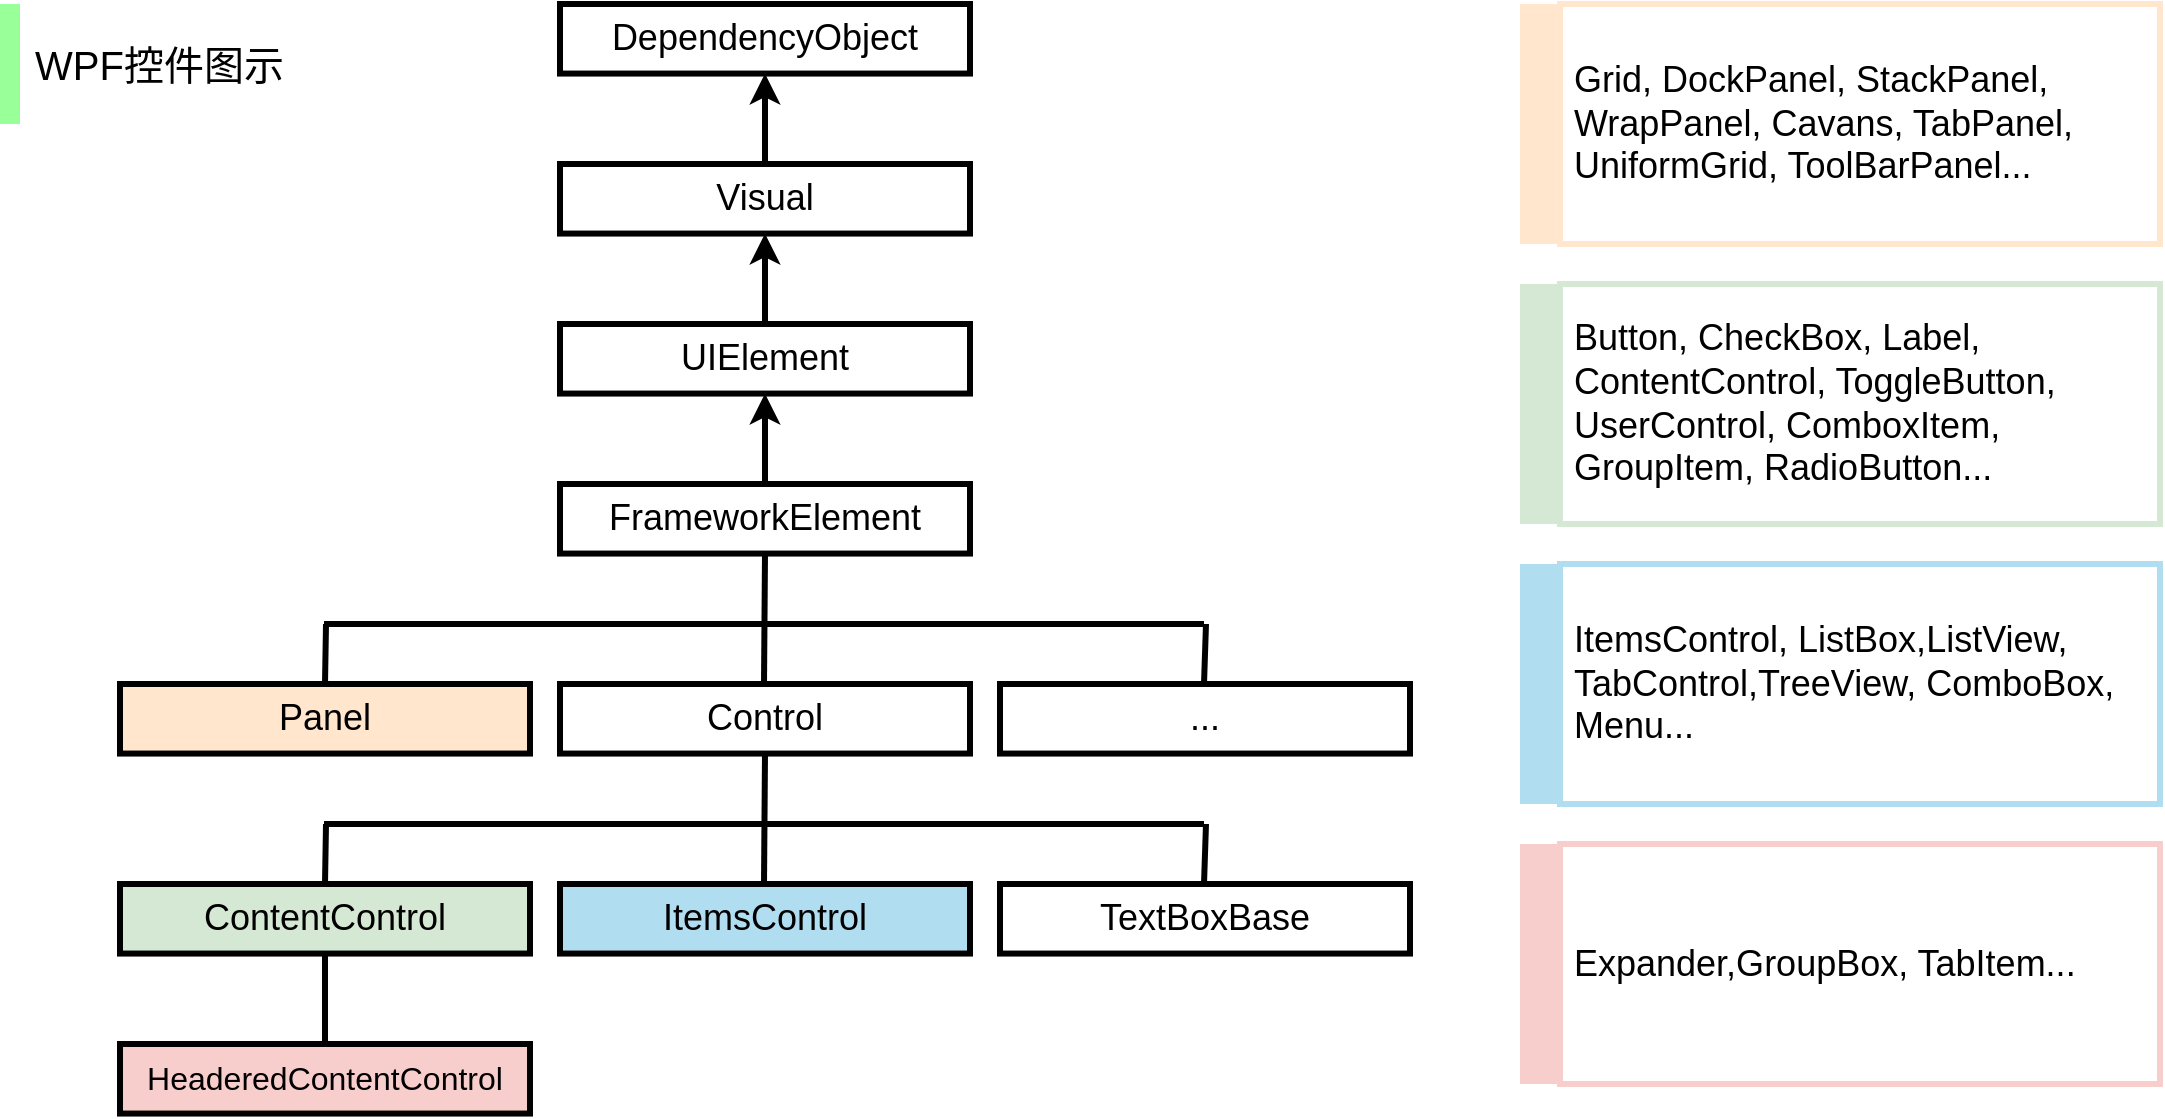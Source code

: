 <mxfile version="13.3.5" type="device"><diagram id="5Zu2Wgwj4MPEsGEOf3bv" name="Page-1"><mxGraphModel dx="1086" dy="626" grid="1" gridSize="10" guides="1" tooltips="1" connect="1" arrows="1" fold="1" page="1" pageScale="1" pageWidth="1169" pageHeight="827" math="0" shadow="0"><root><mxCell id="0"/><mxCell id="1" parent="0"/><mxCell id="ib-GKQH8thpxcO6LXOBj-1" value="&amp;nbsp;WPF控件图示" style="rounded=0;whiteSpace=wrap;html=1;strokeColor=none;fontSize=20;align=left;" vertex="1" parent="1"><mxGeometry x="50" y="40" width="210" height="60" as="geometry"/></mxCell><mxCell id="ib-GKQH8thpxcO6LXOBj-2" value="" style="rounded=0;whiteSpace=wrap;html=1;fontSize=15;strokeColor=none;fillColor=#99FF99;" vertex="1" parent="1"><mxGeometry x="40" y="40" width="10" height="60" as="geometry"/></mxCell><mxCell id="ib-GKQH8thpxcO6LXOBj-18" value="HeaderedContentControl" style="rounded=0;whiteSpace=wrap;html=1;fontSize=16;fillColor=#f8cecc;strokeWidth=3;gradientColor=none;" vertex="1" parent="1"><mxGeometry x="100" y="560" width="205" height="34.78" as="geometry"/></mxCell><mxCell id="ib-GKQH8thpxcO6LXOBj-19" value="Grid, DockPanel, StackPanel, WrapPanel, Cavans, TabPanel, UniformGrid, ToolBarPanel..." style="rounded=0;whiteSpace=wrap;html=1;fillColor=#FFFFFF;fontSize=18;align=left;strokeColor=#FFE6CC;strokeWidth=3;perimeterSpacing=0;spacingLeft=5;" vertex="1" parent="1"><mxGeometry x="820" y="40" width="300" height="120" as="geometry"/></mxCell><mxCell id="ib-GKQH8thpxcO6LXOBj-20" value="" style="rounded=0;whiteSpace=wrap;html=1;fillColor=#ffe6cc;fontSize=15;strokeColor=none;" vertex="1" parent="1"><mxGeometry x="800" y="40" width="20" height="120" as="geometry"/></mxCell><mxCell id="ib-GKQH8thpxcO6LXOBj-25" value="Button, CheckBox, Label, ContentControl, ToggleButton, UserControl, ComboxItem, GroupItem, RadioButton..." style="rounded=0;whiteSpace=wrap;html=1;fontSize=18;align=left;spacingLeft=5;fillColor=#FFFFFF;strokeWidth=3;strokeColor=#d5e8d4;" vertex="1" parent="1"><mxGeometry x="820" y="180" width="300" height="120" as="geometry"/></mxCell><mxCell id="ib-GKQH8thpxcO6LXOBj-26" value="" style="rounded=0;whiteSpace=wrap;html=1;fillColor=#d5e8d4;fontSize=15;gradientColor=none;strokeColor=none;" vertex="1" parent="1"><mxGeometry x="800" y="180" width="20" height="120" as="geometry"/></mxCell><mxCell id="ib-GKQH8thpxcO6LXOBj-27" value="ItemsControl, ListBox,ListView, TabControl,TreeView, ComboBox, Menu..." style="rounded=0;whiteSpace=wrap;html=1;fillColor=#FFFFFF;fontSize=18;align=left;spacingLeft=5;strokeWidth=3;strokeColor=#b1ddf0;" vertex="1" parent="1"><mxGeometry x="820" y="320" width="300" height="120" as="geometry"/></mxCell><mxCell id="ib-GKQH8thpxcO6LXOBj-28" value="" style="rounded=0;whiteSpace=wrap;html=1;fillColor=#b1ddf0;fontSize=15;strokeColor=none;" vertex="1" parent="1"><mxGeometry x="800" y="320" width="20" height="120" as="geometry"/></mxCell><mxCell id="ib-GKQH8thpxcO6LXOBj-29" value="Expander,GroupBox, TabItem..." style="rounded=0;whiteSpace=wrap;html=1;fillColor=#FFFFFF;fontSize=18;align=left;spacingLeft=5;strokeColor=#f8cecc;strokeWidth=3;" vertex="1" parent="1"><mxGeometry x="820" y="460" width="300" height="120" as="geometry"/></mxCell><mxCell id="ib-GKQH8thpxcO6LXOBj-30" value="" style="rounded=0;whiteSpace=wrap;html=1;fillColor=#f8cecc;fontSize=15;gradientColor=none;strokeColor=none;" vertex="1" parent="1"><mxGeometry x="800" y="460" width="20" height="120" as="geometry"/></mxCell><mxCell id="ib-GKQH8thpxcO6LXOBj-33" value="DependencyObject" style="rounded=0;whiteSpace=wrap;html=1;fontSize=18;fillColor=#FFFFFF;strokeWidth=3;" vertex="1" parent="1"><mxGeometry x="320" y="40" width="205" height="34.78" as="geometry"/></mxCell><mxCell id="ib-GKQH8thpxcO6LXOBj-34" value="Visual" style="rounded=0;whiteSpace=wrap;html=1;fontSize=18;fillColor=#FFFFFF;strokeWidth=3;" vertex="1" parent="1"><mxGeometry x="320" y="120" width="205" height="34.78" as="geometry"/></mxCell><mxCell id="ib-GKQH8thpxcO6LXOBj-35" value="UIElement" style="rounded=0;whiteSpace=wrap;html=1;fontSize=18;fillColor=#FFFFFF;strokeWidth=3;" vertex="1" parent="1"><mxGeometry x="320" y="200" width="205" height="34.78" as="geometry"/></mxCell><mxCell id="ib-GKQH8thpxcO6LXOBj-36" value="FrameworkElement" style="rounded=0;whiteSpace=wrap;html=1;fontSize=18;fillColor=#FFFFFF;strokeWidth=3;" vertex="1" parent="1"><mxGeometry x="320" y="280" width="205" height="34.78" as="geometry"/></mxCell><mxCell id="ib-GKQH8thpxcO6LXOBj-37" value="Panel" style="rounded=0;whiteSpace=wrap;html=1;fontSize=18;fillColor=#ffe6cc;strokeWidth=3;" vertex="1" parent="1"><mxGeometry x="100" y="380" width="205" height="34.78" as="geometry"/></mxCell><mxCell id="ib-GKQH8thpxcO6LXOBj-38" value="Control" style="rounded=0;whiteSpace=wrap;html=1;fontSize=18;fillColor=#FFFFFF;strokeWidth=3;" vertex="1" parent="1"><mxGeometry x="320" y="380" width="205" height="34.78" as="geometry"/></mxCell><mxCell id="ib-GKQH8thpxcO6LXOBj-39" value="..." style="rounded=0;whiteSpace=wrap;html=1;fontSize=18;fillColor=#FFFFFF;strokeWidth=3;" vertex="1" parent="1"><mxGeometry x="540" y="380" width="205" height="34.78" as="geometry"/></mxCell><mxCell id="ib-GKQH8thpxcO6LXOBj-40" value="TextBoxBase" style="rounded=0;whiteSpace=wrap;html=1;fontSize=18;fillColor=#FFFFFF;strokeWidth=3;" vertex="1" parent="1"><mxGeometry x="540" y="480" width="205" height="34.78" as="geometry"/></mxCell><mxCell id="ib-GKQH8thpxcO6LXOBj-41" value="ItemsControl" style="rounded=0;whiteSpace=wrap;html=1;fontSize=18;fillColor=#b1ddf0;strokeWidth=3;" vertex="1" parent="1"><mxGeometry x="320" y="480" width="205" height="34.78" as="geometry"/></mxCell><mxCell id="ib-GKQH8thpxcO6LXOBj-42" value="ContentControl" style="rounded=0;whiteSpace=wrap;html=1;fontSize=18;fillColor=#d5e8d4;strokeWidth=3;gradientColor=none;" vertex="1" parent="1"><mxGeometry x="100" y="480" width="205" height="34.78" as="geometry"/></mxCell><mxCell id="ib-GKQH8thpxcO6LXOBj-43" value="" style="endArrow=none;html=1;fontSize=20;exitX=0.5;exitY=0;exitDx=0;exitDy=0;strokeWidth=3;" edge="1" parent="1" source="ib-GKQH8thpxcO6LXOBj-37"><mxGeometry width="50" height="50" relative="1" as="geometry"><mxPoint x="190" y="300" as="sourcePoint"/><mxPoint x="203" y="350" as="targetPoint"/></mxGeometry></mxCell><mxCell id="ib-GKQH8thpxcO6LXOBj-44" value="" style="endArrow=none;html=1;fontSize=20;exitX=0.5;exitY=0;exitDx=0;exitDy=0;entryX=0.5;entryY=1;entryDx=0;entryDy=0;strokeWidth=3;" edge="1" parent="1" target="ib-GKQH8thpxcO6LXOBj-36"><mxGeometry width="50" height="50" relative="1" as="geometry"><mxPoint x="422" y="380" as="sourcePoint"/><mxPoint x="422.5" y="340" as="targetPoint"/></mxGeometry></mxCell><mxCell id="ib-GKQH8thpxcO6LXOBj-45" value="" style="endArrow=none;html=1;fontSize=20;exitX=0.5;exitY=0;exitDx=0;exitDy=0;strokeWidth=3;" edge="1" parent="1"><mxGeometry width="50" height="50" relative="1" as="geometry"><mxPoint x="642" y="380" as="sourcePoint"/><mxPoint x="643" y="350" as="targetPoint"/></mxGeometry></mxCell><mxCell id="ib-GKQH8thpxcO6LXOBj-46" value="" style="endArrow=none;html=1;fontSize=20;strokeWidth=3;" edge="1" parent="1"><mxGeometry width="50" height="50" relative="1" as="geometry"><mxPoint x="202" y="350" as="sourcePoint"/><mxPoint x="642" y="350" as="targetPoint"/></mxGeometry></mxCell><mxCell id="ib-GKQH8thpxcO6LXOBj-47" value="" style="endArrow=none;html=1;fontSize=20;exitX=0.5;exitY=0;exitDx=0;exitDy=0;entryX=0.5;entryY=1;entryDx=0;entryDy=0;strokeWidth=3;" edge="1" parent="1"><mxGeometry width="50" height="50" relative="1" as="geometry"><mxPoint x="422" y="480" as="sourcePoint"/><mxPoint x="422.5" y="414.78" as="targetPoint"/></mxGeometry></mxCell><mxCell id="ib-GKQH8thpxcO6LXOBj-49" value="" style="endArrow=none;html=1;fontSize=20;exitX=0.5;exitY=0;exitDx=0;exitDy=0;strokeWidth=3;" edge="1" parent="1"><mxGeometry width="50" height="50" relative="1" as="geometry"><mxPoint x="202.5" y="480" as="sourcePoint"/><mxPoint x="203" y="450" as="targetPoint"/></mxGeometry></mxCell><mxCell id="ib-GKQH8thpxcO6LXOBj-50" value="" style="endArrow=none;html=1;fontSize=20;exitX=0.5;exitY=0;exitDx=0;exitDy=0;strokeWidth=3;" edge="1" parent="1"><mxGeometry width="50" height="50" relative="1" as="geometry"><mxPoint x="642" y="480" as="sourcePoint"/><mxPoint x="643" y="450" as="targetPoint"/></mxGeometry></mxCell><mxCell id="ib-GKQH8thpxcO6LXOBj-51" value="" style="endArrow=none;html=1;fontSize=20;strokeWidth=3;" edge="1" parent="1"><mxGeometry width="50" height="50" relative="1" as="geometry"><mxPoint x="202" y="450" as="sourcePoint"/><mxPoint x="642" y="450" as="targetPoint"/></mxGeometry></mxCell><mxCell id="ib-GKQH8thpxcO6LXOBj-52" value="" style="endArrow=none;html=1;fontSize=20;exitX=0.5;exitY=0;exitDx=0;exitDy=0;strokeWidth=3;" edge="1" parent="1" source="ib-GKQH8thpxcO6LXOBj-18"><mxGeometry width="50" height="50" relative="1" as="geometry"><mxPoint x="202" y="544.78" as="sourcePoint"/><mxPoint x="202.5" y="514.78" as="targetPoint"/></mxGeometry></mxCell><mxCell id="ib-GKQH8thpxcO6LXOBj-54" value="" style="endArrow=classic;html=1;strokeWidth=3;fontSize=16;entryX=0.5;entryY=1;entryDx=0;entryDy=0;exitX=0.5;exitY=0;exitDx=0;exitDy=0;" edge="1" parent="1" source="ib-GKQH8thpxcO6LXOBj-36" target="ib-GKQH8thpxcO6LXOBj-35"><mxGeometry width="50" height="50" relative="1" as="geometry"><mxPoint x="410" y="290" as="sourcePoint"/><mxPoint x="460" y="240" as="targetPoint"/></mxGeometry></mxCell><mxCell id="ib-GKQH8thpxcO6LXOBj-55" value="" style="endArrow=classic;html=1;strokeWidth=3;fontSize=16;exitX=0.5;exitY=0;exitDx=0;exitDy=0;entryX=0.5;entryY=1;entryDx=0;entryDy=0;" edge="1" parent="1" source="ib-GKQH8thpxcO6LXOBj-35" target="ib-GKQH8thpxcO6LXOBj-34"><mxGeometry width="50" height="50" relative="1" as="geometry"><mxPoint x="400" y="200" as="sourcePoint"/><mxPoint x="450" y="150" as="targetPoint"/></mxGeometry></mxCell><mxCell id="ib-GKQH8thpxcO6LXOBj-56" value="" style="endArrow=classic;html=1;strokeWidth=3;fontSize=16;entryX=0.5;entryY=1;entryDx=0;entryDy=0;exitX=0.5;exitY=0;exitDx=0;exitDy=0;" edge="1" parent="1" source="ib-GKQH8thpxcO6LXOBj-34" target="ib-GKQH8thpxcO6LXOBj-33"><mxGeometry width="50" height="50" relative="1" as="geometry"><mxPoint x="400" y="130" as="sourcePoint"/><mxPoint x="450" y="80" as="targetPoint"/></mxGeometry></mxCell></root></mxGraphModel></diagram></mxfile>